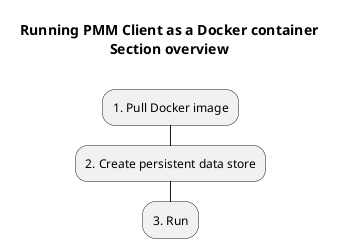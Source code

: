 ' Diagram showing sequence of tasks to set up PMM Client as a Docker container
' Syntax: https://plantuml.com/activity-diagram-beta
' Icons: https://plantuml.com/openiconic
' Colour: https://plantuml.com/color
' Text: https://plantuml.com/creole
@startuml "setting-up_client_docker"
skinparam ArrowHeadColor none
title Running PMM Client as a Docker container\nSection overview\n
:1. Pull Docker image;
:2. Create persistent data store;
:3. Run;
@enduml
